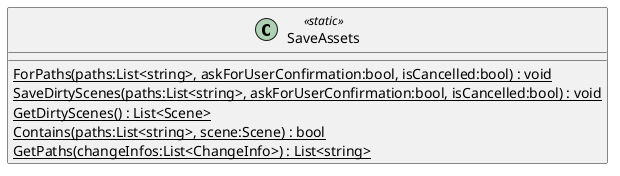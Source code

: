 @startuml
class SaveAssets <<static>> {
    {static} ForPaths(paths:List<string>, askForUserConfirmation:bool, isCancelled:bool) : void
    {static} SaveDirtyScenes(paths:List<string>, askForUserConfirmation:bool, isCancelled:bool) : void
    {static} GetDirtyScenes() : List<Scene>
    {static} Contains(paths:List<string>, scene:Scene) : bool
    {static} GetPaths(changeInfos:List<ChangeInfo>) : List<string>
}
@enduml
